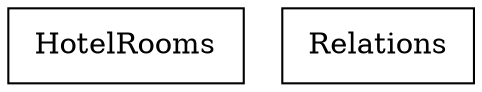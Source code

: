 digraph {
HotelRooms [ label=" HotelRooms " shape= box ]
Relations [ label=" Relations " shape= box ]

}

